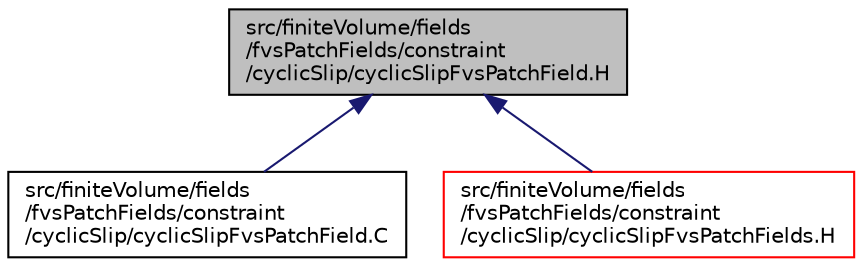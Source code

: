 digraph "src/finiteVolume/fields/fvsPatchFields/constraint/cyclicSlip/cyclicSlipFvsPatchField.H"
{
  bgcolor="transparent";
  edge [fontname="Helvetica",fontsize="10",labelfontname="Helvetica",labelfontsize="10"];
  node [fontname="Helvetica",fontsize="10",shape=record];
  Node1 [label="src/finiteVolume/fields\l/fvsPatchFields/constraint\l/cyclicSlip/cyclicSlipFvsPatchField.H",height=0.2,width=0.4,color="black", fillcolor="grey75", style="filled" fontcolor="black"];
  Node1 -> Node2 [dir="back",color="midnightblue",fontsize="10",style="solid",fontname="Helvetica"];
  Node2 [label="src/finiteVolume/fields\l/fvsPatchFields/constraint\l/cyclicSlip/cyclicSlipFvsPatchField.C",height=0.2,width=0.4,color="black",URL="$cyclicSlipFvsPatchField_8C.html"];
  Node1 -> Node3 [dir="back",color="midnightblue",fontsize="10",style="solid",fontname="Helvetica"];
  Node3 [label="src/finiteVolume/fields\l/fvsPatchFields/constraint\l/cyclicSlip/cyclicSlipFvsPatchFields.H",height=0.2,width=0.4,color="red",URL="$cyclicSlipFvsPatchFields_8H.html"];
}
